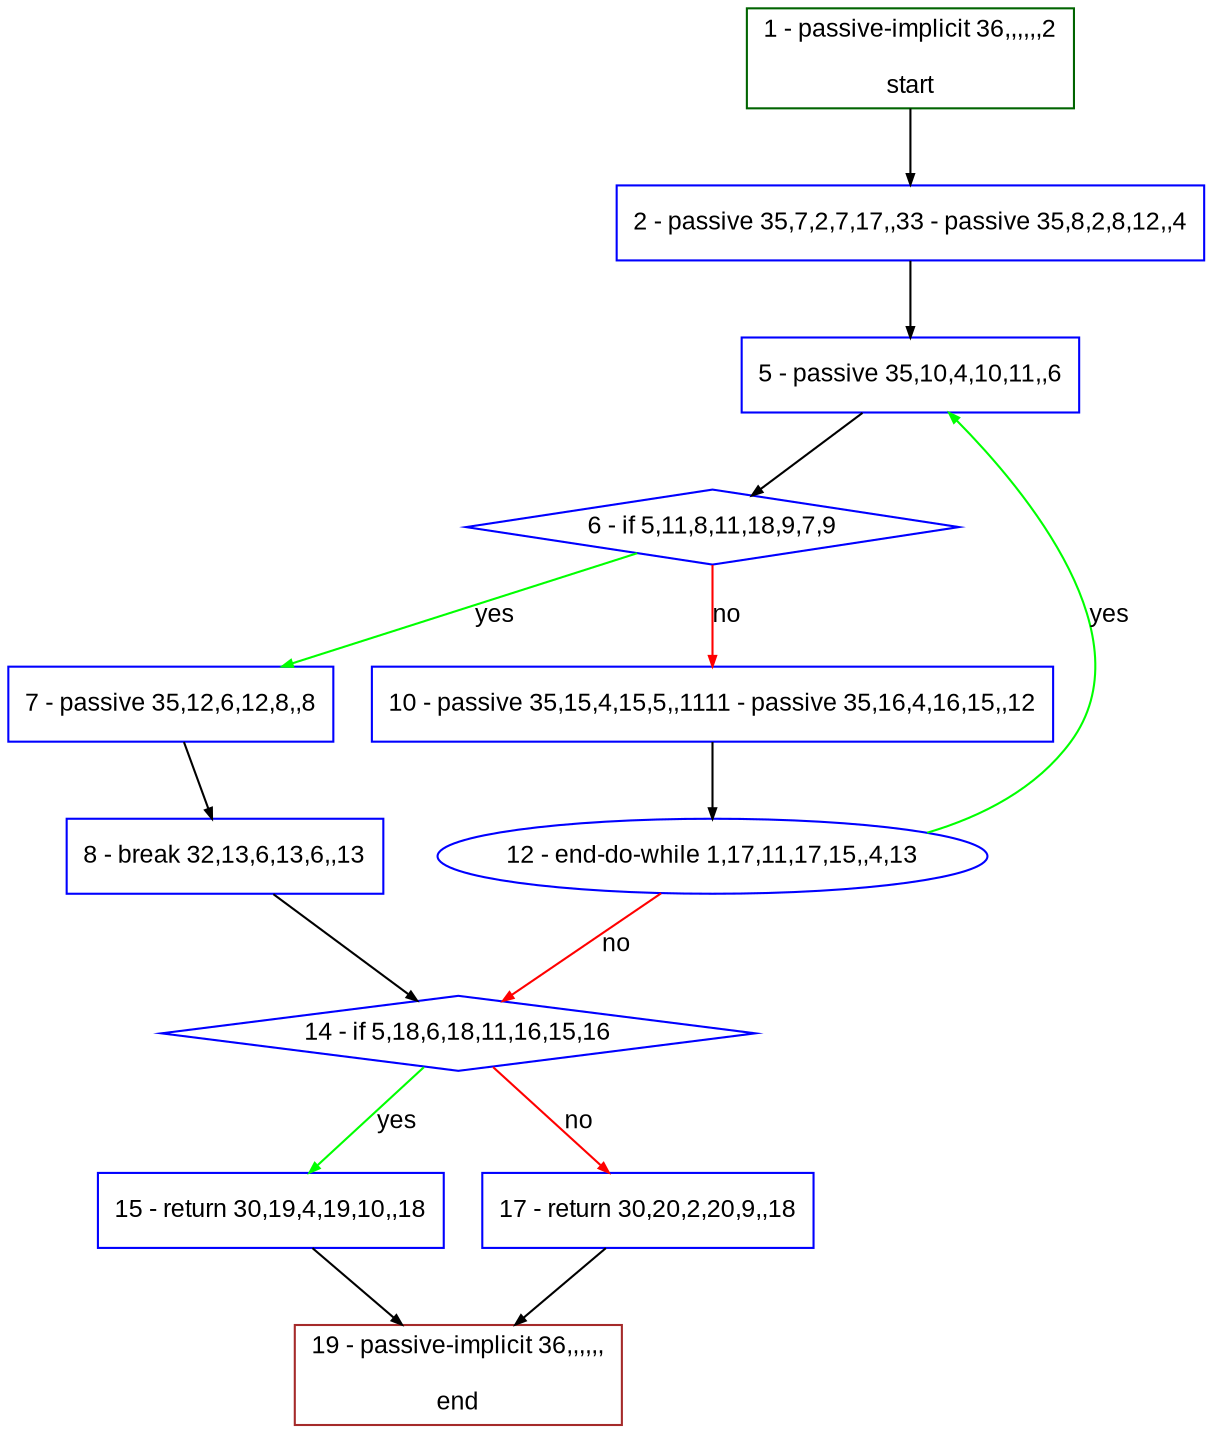 digraph "" {
  graph [bgcolor="white", fillcolor="#FFFFCC", pack="true", packmode="clust", fontname="Arial", label="", fontsize="12", compound="true", style="rounded,filled"];
  node [node_initialized="no", fillcolor="white", fontname="Arial", label="", color="grey", fontsize="12", fixedsize="false", compound="true", shape="rectangle", style="filled"];
  edge [arrowtail="none", lhead="", fontcolor="black", fontname="Arial", label="", color="black", fontsize="12", arrowhead="normal", arrowsize="0.5", compound="true", ltail="", dir="forward"];
  __N1 [fillcolor="#ffffff", label="2 - passive 35,7,2,7,17,,33 - passive 35,8,2,8,12,,4", color="#0000ff", shape="box", style="filled"];
  __N2 [fillcolor="#ffffff", label="1 - passive-implicit 36,,,,,,2\n\nstart", color="#006400", shape="box", style="filled"];
  __N3 [fillcolor="#ffffff", label="5 - passive 35,10,4,10,11,,6", color="#0000ff", shape="box", style="filled"];
  __N4 [fillcolor="#ffffff", label="6 - if 5,11,8,11,18,9,7,9", color="#0000ff", shape="diamond", style="filled"];
  __N5 [fillcolor="#ffffff", label="7 - passive 35,12,6,12,8,,8", color="#0000ff", shape="box", style="filled"];
  __N6 [fillcolor="#ffffff", label="10 - passive 35,15,4,15,5,,1111 - passive 35,16,4,16,15,,12", color="#0000ff", shape="box", style="filled"];
  __N7 [fillcolor="#ffffff", label="8 - break 32,13,6,13,6,,13", color="#0000ff", shape="box", style="filled"];
  __N8 [fillcolor="#ffffff", label="14 - if 5,18,6,18,11,16,15,16", color="#0000ff", shape="diamond", style="filled"];
  __N9 [fillcolor="#ffffff", label="12 - end-do-while 1,17,11,17,15,,4,13", color="#0000ff", shape="oval", style="filled"];
  __N10 [fillcolor="#ffffff", label="15 - return 30,19,4,19,10,,18", color="#0000ff", shape="box", style="filled"];
  __N11 [fillcolor="#ffffff", label="17 - return 30,20,2,20,9,,18", color="#0000ff", shape="box", style="filled"];
  __N12 [fillcolor="#ffffff", label="19 - passive-implicit 36,,,,,,\n\nend", color="#a52a2a", shape="box", style="filled"];
  __N2 -> __N1 [arrowtail="none", color="#000000", label="", arrowhead="normal", dir="forward"];
  __N1 -> __N3 [arrowtail="none", color="#000000", label="", arrowhead="normal", dir="forward"];
  __N3 -> __N4 [arrowtail="none", color="#000000", label="", arrowhead="normal", dir="forward"];
  __N4 -> __N5 [arrowtail="none", color="#00ff00", label="yes", arrowhead="normal", dir="forward"];
  __N4 -> __N6 [arrowtail="none", color="#ff0000", label="no", arrowhead="normal", dir="forward"];
  __N5 -> __N7 [arrowtail="none", color="#000000", label="", arrowhead="normal", dir="forward"];
  __N7 -> __N8 [arrowtail="none", color="#000000", label="", arrowhead="normal", dir="forward"];
  __N6 -> __N9 [arrowtail="none", color="#000000", label="", arrowhead="normal", dir="forward"];
  __N9 -> __N3 [arrowtail="none", color="#00ff00", label="yes", arrowhead="normal", dir="forward"];
  __N9 -> __N8 [arrowtail="none", color="#ff0000", label="no", arrowhead="normal", dir="forward"];
  __N8 -> __N10 [arrowtail="none", color="#00ff00", label="yes", arrowhead="normal", dir="forward"];
  __N8 -> __N11 [arrowtail="none", color="#ff0000", label="no", arrowhead="normal", dir="forward"];
  __N10 -> __N12 [arrowtail="none", color="#000000", label="", arrowhead="normal", dir="forward"];
  __N11 -> __N12 [arrowtail="none", color="#000000", label="", arrowhead="normal", dir="forward"];
}
